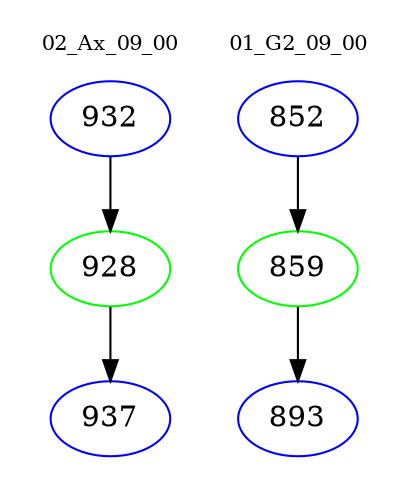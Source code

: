 digraph{
subgraph cluster_0 {
color = white
label = "02_Ax_09_00";
fontsize=10;
T0_932 [label="932", color="blue"]
T0_932 -> T0_928 [color="black"]
T0_928 [label="928", color="green"]
T0_928 -> T0_937 [color="black"]
T0_937 [label="937", color="blue"]
}
subgraph cluster_1 {
color = white
label = "01_G2_09_00";
fontsize=10;
T1_852 [label="852", color="blue"]
T1_852 -> T1_859 [color="black"]
T1_859 [label="859", color="green"]
T1_859 -> T1_893 [color="black"]
T1_893 [label="893", color="blue"]
}
}
